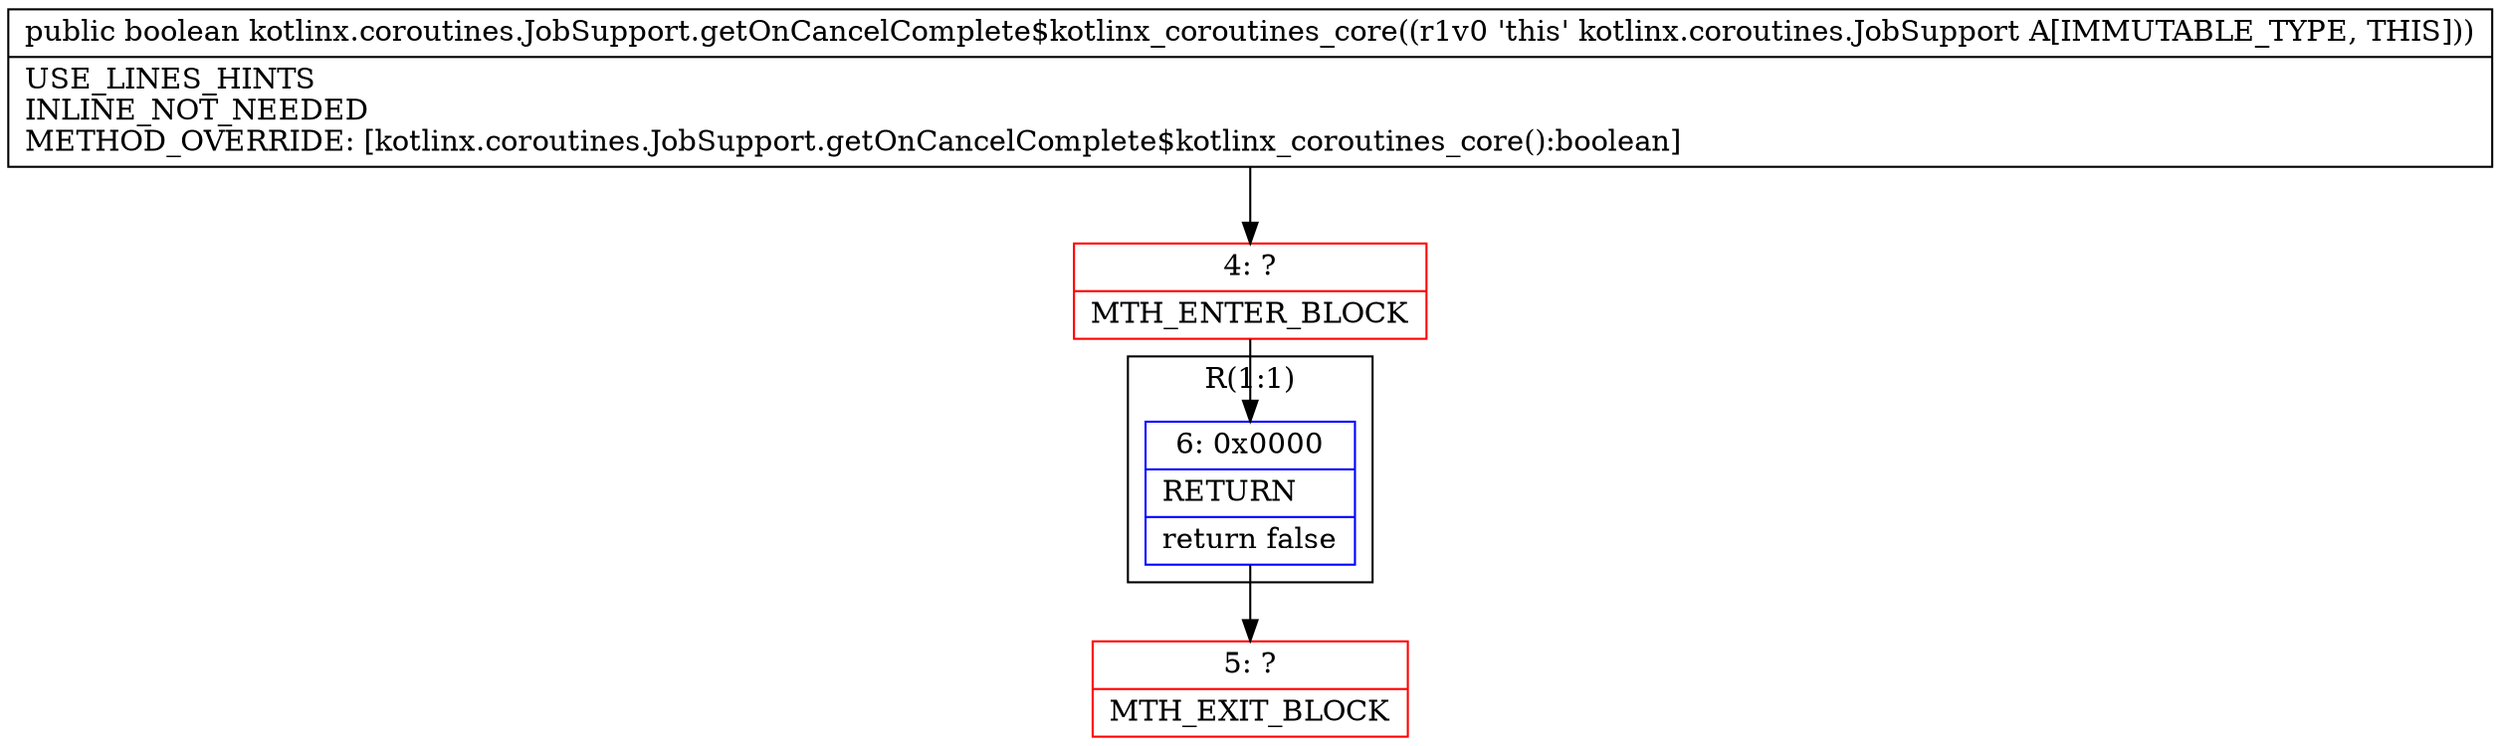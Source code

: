 digraph "CFG forkotlinx.coroutines.JobSupport.getOnCancelComplete$kotlinx_coroutines_core()Z" {
subgraph cluster_Region_1188789996 {
label = "R(1:1)";
node [shape=record,color=blue];
Node_6 [shape=record,label="{6\:\ 0x0000|RETURN\l|return false\l}"];
}
Node_4 [shape=record,color=red,label="{4\:\ ?|MTH_ENTER_BLOCK\l}"];
Node_5 [shape=record,color=red,label="{5\:\ ?|MTH_EXIT_BLOCK\l}"];
MethodNode[shape=record,label="{public boolean kotlinx.coroutines.JobSupport.getOnCancelComplete$kotlinx_coroutines_core((r1v0 'this' kotlinx.coroutines.JobSupport A[IMMUTABLE_TYPE, THIS]))  | USE_LINES_HINTS\lINLINE_NOT_NEEDED\lMETHOD_OVERRIDE: [kotlinx.coroutines.JobSupport.getOnCancelComplete$kotlinx_coroutines_core():boolean]\l}"];
MethodNode -> Node_4;Node_6 -> Node_5;
Node_4 -> Node_6;
}

